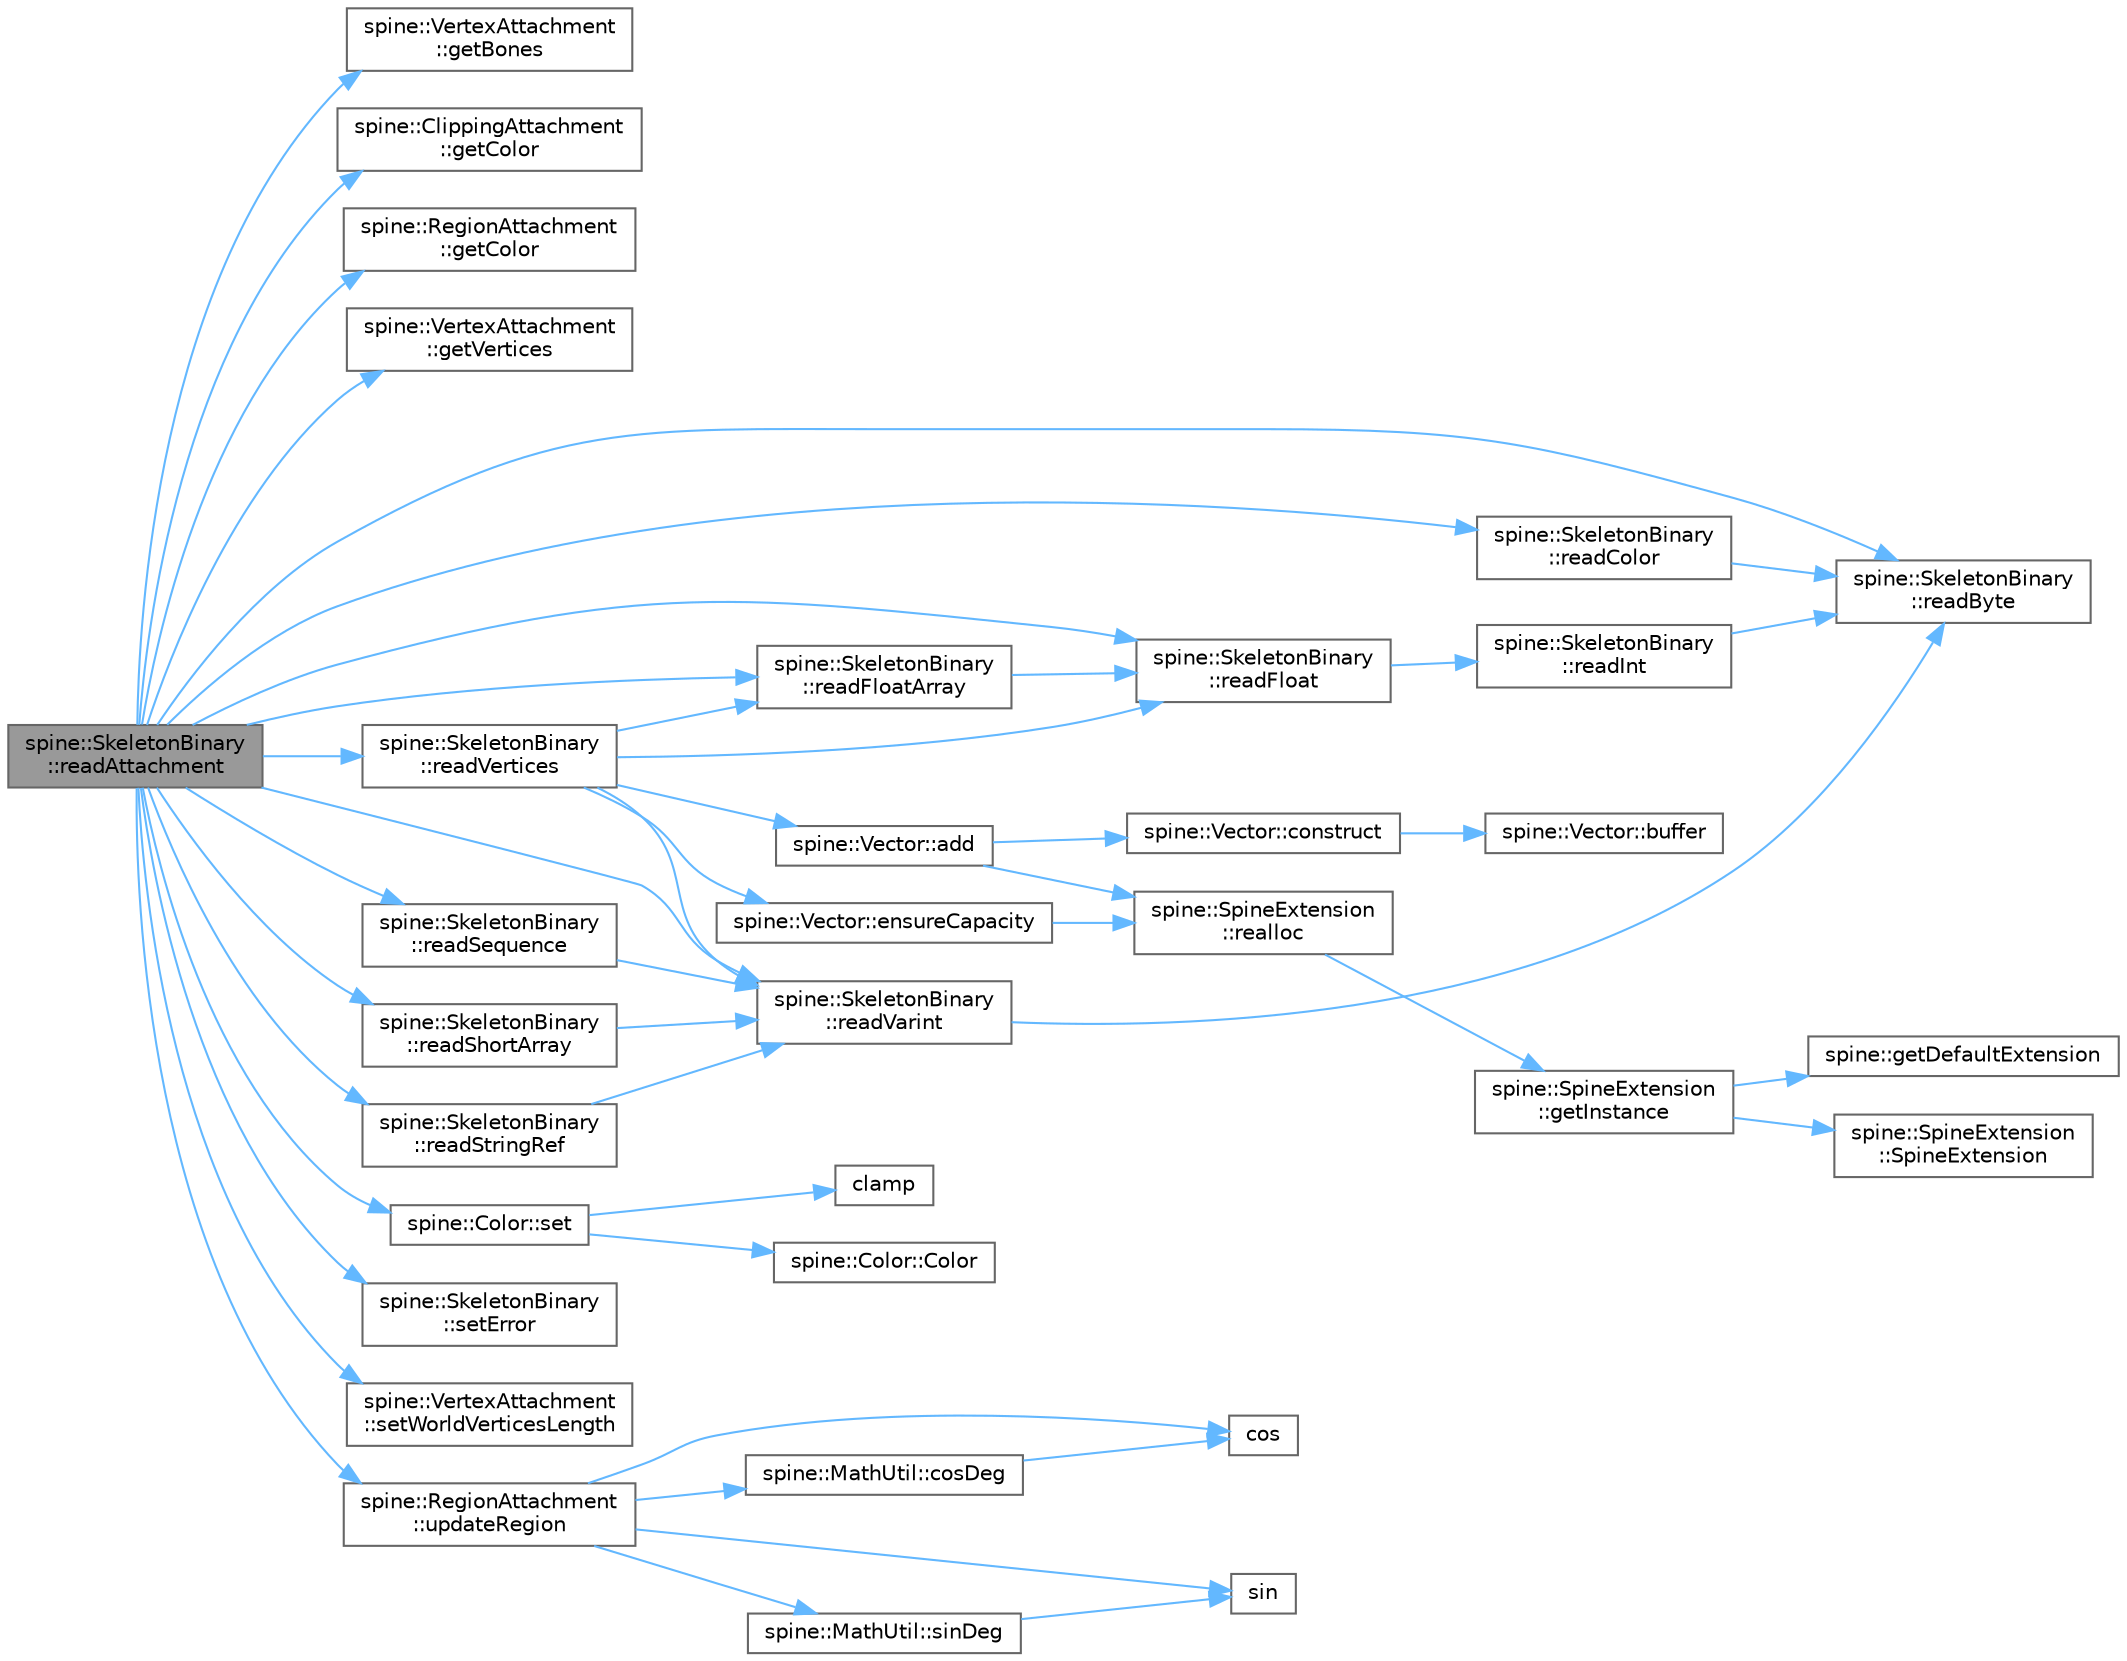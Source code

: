 digraph "spine::SkeletonBinary::readAttachment"
{
 // LATEX_PDF_SIZE
  bgcolor="transparent";
  edge [fontname=Helvetica,fontsize=10,labelfontname=Helvetica,labelfontsize=10];
  node [fontname=Helvetica,fontsize=10,shape=box,height=0.2,width=0.4];
  rankdir="LR";
  Node1 [id="Node000001",label="spine::SkeletonBinary\l::readAttachment",height=0.2,width=0.4,color="gray40", fillcolor="grey60", style="filled", fontcolor="black",tooltip=" "];
  Node1 -> Node2 [id="edge46_Node000001_Node000002",color="steelblue1",style="solid",tooltip=" "];
  Node2 [id="Node000002",label="spine::VertexAttachment\l::getBones",height=0.2,width=0.4,color="grey40", fillcolor="white", style="filled",URL="$classspine_1_1_vertex_attachment.html#a8a61b5f836a422358d625a80db7778b3",tooltip=" "];
  Node1 -> Node3 [id="edge47_Node000001_Node000003",color="steelblue1",style="solid",tooltip=" "];
  Node3 [id="Node000003",label="spine::ClippingAttachment\l::getColor",height=0.2,width=0.4,color="grey40", fillcolor="white", style="filled",URL="$classspine_1_1_clipping_attachment.html#a4af61e7abfbaae7518ffca38c33ba815",tooltip=" "];
  Node1 -> Node4 [id="edge48_Node000001_Node000004",color="steelblue1",style="solid",tooltip=" "];
  Node4 [id="Node000004",label="spine::RegionAttachment\l::getColor",height=0.2,width=0.4,color="grey40", fillcolor="white", style="filled",URL="$classspine_1_1_region_attachment.html#ab7f22bbc560f9c046b8076ff970a38c5",tooltip=" "];
  Node1 -> Node5 [id="edge49_Node000001_Node000005",color="steelblue1",style="solid",tooltip=" "];
  Node5 [id="Node000005",label="spine::VertexAttachment\l::getVertices",height=0.2,width=0.4,color="grey40", fillcolor="white", style="filled",URL="$classspine_1_1_vertex_attachment.html#a2aeecef6597a630169a818b99d6718f6",tooltip=" "];
  Node1 -> Node6 [id="edge50_Node000001_Node000006",color="steelblue1",style="solid",tooltip=" "];
  Node6 [id="Node000006",label="spine::SkeletonBinary\l::readByte",height=0.2,width=0.4,color="grey40", fillcolor="white", style="filled",URL="$classspine_1_1_skeleton_binary.html#a095661fffac6234e86a172f8c5aeddcb",tooltip=" "];
  Node1 -> Node7 [id="edge51_Node000001_Node000007",color="steelblue1",style="solid",tooltip=" "];
  Node7 [id="Node000007",label="spine::SkeletonBinary\l::readColor",height=0.2,width=0.4,color="grey40", fillcolor="white", style="filled",URL="$classspine_1_1_skeleton_binary.html#aebe813dca14431e105464a5b82cdc439",tooltip=" "];
  Node7 -> Node6 [id="edge52_Node000007_Node000006",color="steelblue1",style="solid",tooltip=" "];
  Node1 -> Node8 [id="edge53_Node000001_Node000008",color="steelblue1",style="solid",tooltip=" "];
  Node8 [id="Node000008",label="spine::SkeletonBinary\l::readFloat",height=0.2,width=0.4,color="grey40", fillcolor="white", style="filled",URL="$classspine_1_1_skeleton_binary.html#ac8ba35026e33ea8352940c49334d0f97",tooltip=" "];
  Node8 -> Node9 [id="edge54_Node000008_Node000009",color="steelblue1",style="solid",tooltip=" "];
  Node9 [id="Node000009",label="spine::SkeletonBinary\l::readInt",height=0.2,width=0.4,color="grey40", fillcolor="white", style="filled",URL="$classspine_1_1_skeleton_binary.html#a62f0f3bf22303a9b45be9845d23e7365",tooltip=" "];
  Node9 -> Node6 [id="edge55_Node000009_Node000006",color="steelblue1",style="solid",tooltip=" "];
  Node1 -> Node10 [id="edge56_Node000001_Node000010",color="steelblue1",style="solid",tooltip=" "];
  Node10 [id="Node000010",label="spine::SkeletonBinary\l::readFloatArray",height=0.2,width=0.4,color="grey40", fillcolor="white", style="filled",URL="$classspine_1_1_skeleton_binary.html#a5050c4c2a8ae437be9550a2b4de5c84d",tooltip=" "];
  Node10 -> Node8 [id="edge57_Node000010_Node000008",color="steelblue1",style="solid",tooltip=" "];
  Node1 -> Node11 [id="edge58_Node000001_Node000011",color="steelblue1",style="solid",tooltip=" "];
  Node11 [id="Node000011",label="spine::SkeletonBinary\l::readSequence",height=0.2,width=0.4,color="grey40", fillcolor="white", style="filled",URL="$classspine_1_1_skeleton_binary.html#a7d5c2b1cde34a03e406dd9e8c09df973",tooltip=" "];
  Node11 -> Node12 [id="edge59_Node000011_Node000012",color="steelblue1",style="solid",tooltip=" "];
  Node12 [id="Node000012",label="spine::SkeletonBinary\l::readVarint",height=0.2,width=0.4,color="grey40", fillcolor="white", style="filled",URL="$classspine_1_1_skeleton_binary.html#ae9711cebdda38bd5ece8a716e31aae26",tooltip=" "];
  Node12 -> Node6 [id="edge60_Node000012_Node000006",color="steelblue1",style="solid",tooltip=" "];
  Node1 -> Node13 [id="edge61_Node000001_Node000013",color="steelblue1",style="solid",tooltip=" "];
  Node13 [id="Node000013",label="spine::SkeletonBinary\l::readShortArray",height=0.2,width=0.4,color="grey40", fillcolor="white", style="filled",URL="$classspine_1_1_skeleton_binary.html#a4757419d4fc982ed6233d49cca8bc2f2",tooltip=" "];
  Node13 -> Node12 [id="edge62_Node000013_Node000012",color="steelblue1",style="solid",tooltip=" "];
  Node1 -> Node14 [id="edge63_Node000001_Node000014",color="steelblue1",style="solid",tooltip=" "];
  Node14 [id="Node000014",label="spine::SkeletonBinary\l::readStringRef",height=0.2,width=0.4,color="grey40", fillcolor="white", style="filled",URL="$classspine_1_1_skeleton_binary.html#a6334309ba98869a5d248e50d59f1435f",tooltip=" "];
  Node14 -> Node12 [id="edge64_Node000014_Node000012",color="steelblue1",style="solid",tooltip=" "];
  Node1 -> Node12 [id="edge65_Node000001_Node000012",color="steelblue1",style="solid",tooltip=" "];
  Node1 -> Node15 [id="edge66_Node000001_Node000015",color="steelblue1",style="solid",tooltip=" "];
  Node15 [id="Node000015",label="spine::SkeletonBinary\l::readVertices",height=0.2,width=0.4,color="grey40", fillcolor="white", style="filled",URL="$classspine_1_1_skeleton_binary.html#af4d3083ae3a27a5106a059e53ffcc883",tooltip=" "];
  Node15 -> Node16 [id="edge67_Node000015_Node000016",color="steelblue1",style="solid",tooltip=" "];
  Node16 [id="Node000016",label="spine::Vector::add",height=0.2,width=0.4,color="grey40", fillcolor="white", style="filled",URL="$classspine_1_1_vector.html#ae2e7551c569fe19dd9d4528e2eaaf940",tooltip=" "];
  Node16 -> Node17 [id="edge68_Node000016_Node000017",color="steelblue1",style="solid",tooltip=" "];
  Node17 [id="Node000017",label="spine::Vector::construct",height=0.2,width=0.4,color="grey40", fillcolor="white", style="filled",URL="$classspine_1_1_vector.html#abfde582e65af47f6402e4bbdbd8a342c",tooltip=" "];
  Node17 -> Node18 [id="edge69_Node000017_Node000018",color="steelblue1",style="solid",tooltip=" "];
  Node18 [id="Node000018",label="spine::Vector::buffer",height=0.2,width=0.4,color="grey40", fillcolor="white", style="filled",URL="$classspine_1_1_vector.html#a51e5c426b03098af297e10efdaf52e22",tooltip=" "];
  Node16 -> Node19 [id="edge70_Node000016_Node000019",color="steelblue1",style="solid",tooltip=" "];
  Node19 [id="Node000019",label="spine::SpineExtension\l::realloc",height=0.2,width=0.4,color="grey40", fillcolor="white", style="filled",URL="$classspine_1_1_spine_extension.html#a7193fd3fa608111c02d744b46281cfed",tooltip=" "];
  Node19 -> Node20 [id="edge71_Node000019_Node000020",color="steelblue1",style="solid",tooltip=" "];
  Node20 [id="Node000020",label="spine::SpineExtension\l::getInstance",height=0.2,width=0.4,color="grey40", fillcolor="white", style="filled",URL="$classspine_1_1_spine_extension.html#ab60f2a37a933de36919feea9a33de55b",tooltip=" "];
  Node20 -> Node21 [id="edge72_Node000020_Node000021",color="steelblue1",style="solid",tooltip=" "];
  Node21 [id="Node000021",label="spine::getDefaultExtension",height=0.2,width=0.4,color="grey40", fillcolor="white", style="filled",URL="$namespacespine.html#a24f615f096f30200fe83c7a9cc811f75",tooltip=" "];
  Node20 -> Node22 [id="edge73_Node000020_Node000022",color="steelblue1",style="solid",tooltip=" "];
  Node22 [id="Node000022",label="spine::SpineExtension\l::SpineExtension",height=0.2,width=0.4,color="grey40", fillcolor="white", style="filled",URL="$classspine_1_1_spine_extension.html#ae8793479e170e386fa72946ca48758ab",tooltip=" "];
  Node15 -> Node23 [id="edge74_Node000015_Node000023",color="steelblue1",style="solid",tooltip=" "];
  Node23 [id="Node000023",label="spine::Vector::ensureCapacity",height=0.2,width=0.4,color="grey40", fillcolor="white", style="filled",URL="$classspine_1_1_vector.html#ac9cc83a60e188cfb07e824c4eb742e53",tooltip=" "];
  Node23 -> Node19 [id="edge75_Node000023_Node000019",color="steelblue1",style="solid",tooltip=" "];
  Node15 -> Node8 [id="edge76_Node000015_Node000008",color="steelblue1",style="solid",tooltip=" "];
  Node15 -> Node10 [id="edge77_Node000015_Node000010",color="steelblue1",style="solid",tooltip=" "];
  Node15 -> Node12 [id="edge78_Node000015_Node000012",color="steelblue1",style="solid",tooltip=" "];
  Node1 -> Node24 [id="edge79_Node000001_Node000024",color="steelblue1",style="solid",tooltip=" "];
  Node24 [id="Node000024",label="spine::Color::set",height=0.2,width=0.4,color="grey40", fillcolor="white", style="filled",URL="$classspine_1_1_color.html#ab6f958efe5b82e1edbeac3b39997a6bc",tooltip=" "];
  Node24 -> Node25 [id="edge80_Node000024_Node000025",color="steelblue1",style="solid",tooltip=" "];
  Node25 [id="Node000025",label="clamp",height=0.2,width=0.4,color="grey40", fillcolor="white", style="filled",URL="$runtime_2utility_2utility_8h.html#a91208790b39e8805560d91db557c2f9c",tooltip=" "];
  Node24 -> Node26 [id="edge81_Node000024_Node000026",color="steelblue1",style="solid",tooltip=" "];
  Node26 [id="Node000026",label="spine::Color::Color",height=0.2,width=0.4,color="grey40", fillcolor="white", style="filled",URL="$classspine_1_1_color.html#a33ff85b20fd33062af33a6e1c4dc7d53",tooltip=" "];
  Node1 -> Node27 [id="edge82_Node000001_Node000027",color="steelblue1",style="solid",tooltip=" "];
  Node27 [id="Node000027",label="spine::SkeletonBinary\l::setError",height=0.2,width=0.4,color="grey40", fillcolor="white", style="filled",URL="$classspine_1_1_skeleton_binary.html#a347d48f7c29d044b1c32f23cd9654b83",tooltip=" "];
  Node1 -> Node28 [id="edge83_Node000001_Node000028",color="steelblue1",style="solid",tooltip=" "];
  Node28 [id="Node000028",label="spine::VertexAttachment\l::setWorldVerticesLength",height=0.2,width=0.4,color="grey40", fillcolor="white", style="filled",URL="$classspine_1_1_vertex_attachment.html#a021ba376653b66bfc614a582db6019df",tooltip=" "];
  Node1 -> Node29 [id="edge84_Node000001_Node000029",color="steelblue1",style="solid",tooltip=" "];
  Node29 [id="Node000029",label="spine::RegionAttachment\l::updateRegion",height=0.2,width=0.4,color="grey40", fillcolor="white", style="filled",URL="$classspine_1_1_region_attachment.html#ad5222852891c32f80754008f06685c68",tooltip=" "];
  Node29 -> Node30 [id="edge85_Node000029_Node000030",color="steelblue1",style="solid",tooltip=" "];
  Node30 [id="Node000030",label="cos",height=0.2,width=0.4,color="grey40", fillcolor="white", style="filled",URL="$_array_cwise_unary_ops_8h.html#a92b03396990b0e9eea0731aa406e31a4",tooltip=" "];
  Node29 -> Node31 [id="edge86_Node000029_Node000031",color="steelblue1",style="solid",tooltip=" "];
  Node31 [id="Node000031",label="spine::MathUtil::cosDeg",height=0.2,width=0.4,color="grey40", fillcolor="white", style="filled",URL="$classspine_1_1_math_util.html#a850ec73cda78c2c979815e6f29003856",tooltip="Returns the cosine in radians from a lookup table."];
  Node31 -> Node30 [id="edge87_Node000031_Node000030",color="steelblue1",style="solid",tooltip=" "];
  Node29 -> Node32 [id="edge88_Node000029_Node000032",color="steelblue1",style="solid",tooltip=" "];
  Node32 [id="Node000032",label="sin",height=0.2,width=0.4,color="grey40", fillcolor="white", style="filled",URL="$_array_cwise_unary_ops_8h.html#a9cfb0ea58bd813510a9e2db18a5e49f0",tooltip=" "];
  Node29 -> Node33 [id="edge89_Node000029_Node000033",color="steelblue1",style="solid",tooltip=" "];
  Node33 [id="Node000033",label="spine::MathUtil::sinDeg",height=0.2,width=0.4,color="grey40", fillcolor="white", style="filled",URL="$classspine_1_1_math_util.html#acc11de025af6022b22c96e87b3e78579",tooltip="Returns the sine in radians from a lookup table."];
  Node33 -> Node32 [id="edge90_Node000033_Node000032",color="steelblue1",style="solid",tooltip=" "];
}
